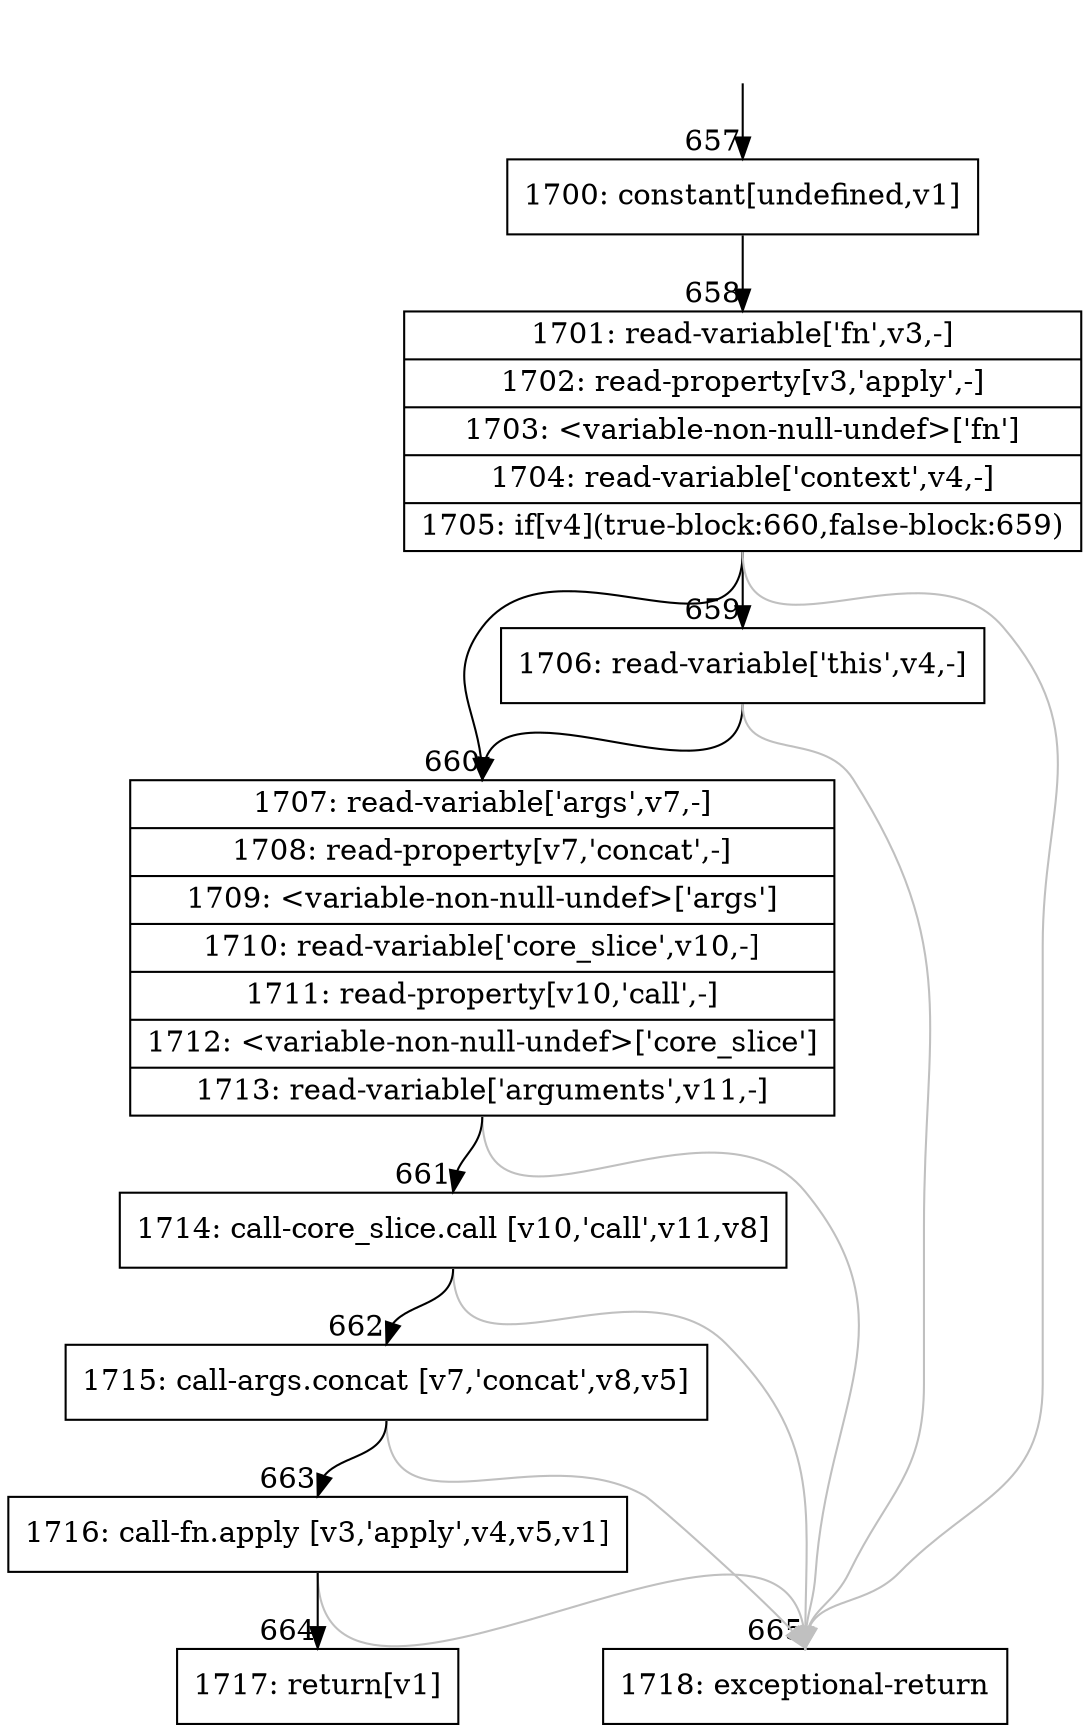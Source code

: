 digraph {
rankdir="TD"
BB_entry49[shape=none,label=""];
BB_entry49 -> BB657 [tailport=s, headport=n, headlabel="    657"]
BB657 [shape=record label="{1700: constant[undefined,v1]}" ] 
BB657 -> BB658 [tailport=s, headport=n, headlabel="      658"]
BB658 [shape=record label="{1701: read-variable['fn',v3,-]|1702: read-property[v3,'apply',-]|1703: \<variable-non-null-undef\>['fn']|1704: read-variable['context',v4,-]|1705: if[v4](true-block:660,false-block:659)}" ] 
BB658 -> BB660 [tailport=s, headport=n, headlabel="      660"]
BB658 -> BB659 [tailport=s, headport=n, headlabel="      659"]
BB658 -> BB665 [tailport=s, headport=n, color=gray, headlabel="      665"]
BB659 [shape=record label="{1706: read-variable['this',v4,-]}" ] 
BB659 -> BB660 [tailport=s, headport=n]
BB659 -> BB665 [tailport=s, headport=n, color=gray]
BB660 [shape=record label="{1707: read-variable['args',v7,-]|1708: read-property[v7,'concat',-]|1709: \<variable-non-null-undef\>['args']|1710: read-variable['core_slice',v10,-]|1711: read-property[v10,'call',-]|1712: \<variable-non-null-undef\>['core_slice']|1713: read-variable['arguments',v11,-]}" ] 
BB660 -> BB661 [tailport=s, headport=n, headlabel="      661"]
BB660 -> BB665 [tailport=s, headport=n, color=gray]
BB661 [shape=record label="{1714: call-core_slice.call [v10,'call',v11,v8]}" ] 
BB661 -> BB662 [tailport=s, headport=n, headlabel="      662"]
BB661 -> BB665 [tailport=s, headport=n, color=gray]
BB662 [shape=record label="{1715: call-args.concat [v7,'concat',v8,v5]}" ] 
BB662 -> BB663 [tailport=s, headport=n, headlabel="      663"]
BB662 -> BB665 [tailport=s, headport=n, color=gray]
BB663 [shape=record label="{1716: call-fn.apply [v3,'apply',v4,v5,v1]}" ] 
BB663 -> BB664 [tailport=s, headport=n, headlabel="      664"]
BB663 -> BB665 [tailport=s, headport=n, color=gray]
BB664 [shape=record label="{1717: return[v1]}" ] 
BB665 [shape=record label="{1718: exceptional-return}" ] 
//#$~ 818
}
